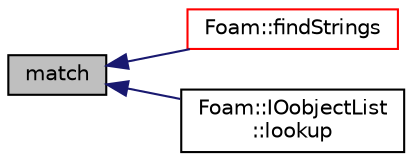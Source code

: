 digraph "match"
{
  bgcolor="transparent";
  edge [fontname="Helvetica",fontsize="10",labelfontname="Helvetica",labelfontsize="10"];
  node [fontname="Helvetica",fontsize="10",shape=record];
  rankdir="LR";
  Node1 [label="match",height=0.2,width=0.4,color="black", fillcolor="grey75", style="filled", fontcolor="black"];
  Node1 -> Node2 [dir="back",color="midnightblue",fontsize="10",style="solid",fontname="Helvetica"];
  Node2 [label="Foam::findStrings",height=0.2,width=0.4,color="red",URL="$a10725.html#a24d78dbd0055269ca2a05f27a1edebff",tooltip="Return true if string matches one of the regular expressions. "];
  Node1 -> Node3 [dir="back",color="midnightblue",fontsize="10",style="solid",fontname="Helvetica"];
  Node3 [label="Foam::IOobjectList\l::lookup",height=0.2,width=0.4,color="black",URL="$a01180.html#a491d664d7509459cb1b1d91dcbc79fa8",tooltip="Return the list for all IOobects whose name matches name. "];
}
